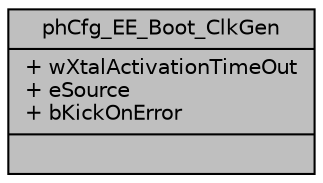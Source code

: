 digraph "phCfg_EE_Boot_ClkGen"
{
  edge [fontname="Helvetica",fontsize="10",labelfontname="Helvetica",labelfontsize="10"];
  node [fontname="Helvetica",fontsize="10",shape=record];
  Node0 [label="{phCfg_EE_Boot_ClkGen\n|+ wXtalActivationTimeOut\l+ eSource\l+ bKickOnError\l|}",height=0.2,width=0.4,color="black", fillcolor="grey75", style="filled", fontcolor="black"];
}
